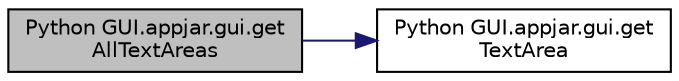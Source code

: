 digraph "Python GUI.appjar.gui.getAllTextAreas"
{
  edge [fontname="Helvetica",fontsize="10",labelfontname="Helvetica",labelfontsize="10"];
  node [fontname="Helvetica",fontsize="10",shape=record];
  rankdir="LR";
  Node1309 [label="Python GUI.appjar.gui.get\lAllTextAreas",height=0.2,width=0.4,color="black", fillcolor="grey75", style="filled", fontcolor="black"];
  Node1309 -> Node1310 [color="midnightblue",fontsize="10",style="solid",fontname="Helvetica"];
  Node1310 [label="Python GUI.appjar.gui.get\lTextArea",height=0.2,width=0.4,color="black", fillcolor="white", style="filled",URL="$class_python_01_g_u_i_1_1appjar_1_1gui.html#afa588273483617b683ef7fd0a75b117f"];
}
